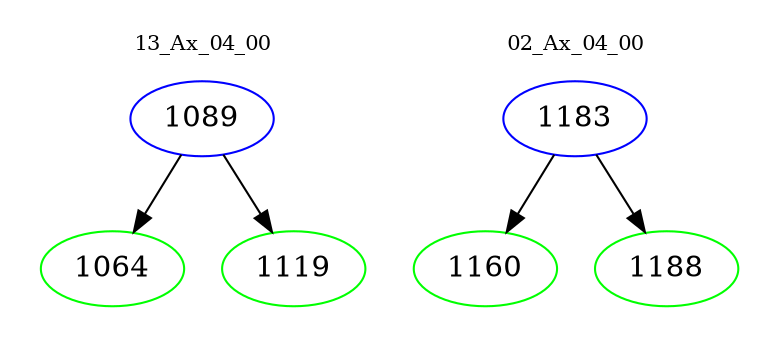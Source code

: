 digraph{
subgraph cluster_0 {
color = white
label = "13_Ax_04_00";
fontsize=10;
T0_1089 [label="1089", color="blue"]
T0_1089 -> T0_1064 [color="black"]
T0_1064 [label="1064", color="green"]
T0_1089 -> T0_1119 [color="black"]
T0_1119 [label="1119", color="green"]
}
subgraph cluster_1 {
color = white
label = "02_Ax_04_00";
fontsize=10;
T1_1183 [label="1183", color="blue"]
T1_1183 -> T1_1160 [color="black"]
T1_1160 [label="1160", color="green"]
T1_1183 -> T1_1188 [color="black"]
T1_1188 [label="1188", color="green"]
}
}
